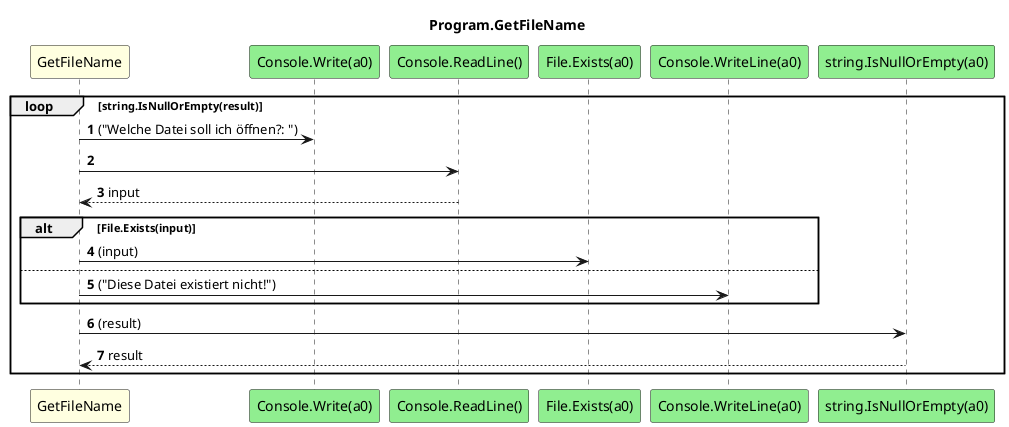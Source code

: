 @startuml Program.GetFileName
title Program.GetFileName
participant "GetFileName" as GetFileName #LightYellow
participant "Console.Write(a0)" as Console_Write_a0 #LightGreen
participant "Console.ReadLine()" as Console_ReadLine #LightGreen
participant "File.Exists(a0)" as File_Exists_a0 #LightGreen
participant "Console.WriteLine(a0)" as Console_WriteLine_a0 #LightGreen
participant "string.IsNullOrEmpty(a0)" as string_IsNullOrEmpty_a0 #LightGreen
autonumber
loop string.IsNullOrEmpty(result)
    GetFileName -> Console_Write_a0 : ("Welche Datei soll ich öffnen?: ")
    GetFileName -> Console_ReadLine
    Console_ReadLine --> GetFileName : input
    alt File.Exists(input)
        GetFileName -> File_Exists_a0 : (input)
        else
            GetFileName -> Console_WriteLine_a0 : ("Diese Datei existiert nicht!")
    end
    GetFileName -> string_IsNullOrEmpty_a0 : (result)
    string_IsNullOrEmpty_a0 --> GetFileName : result
end
@enduml
